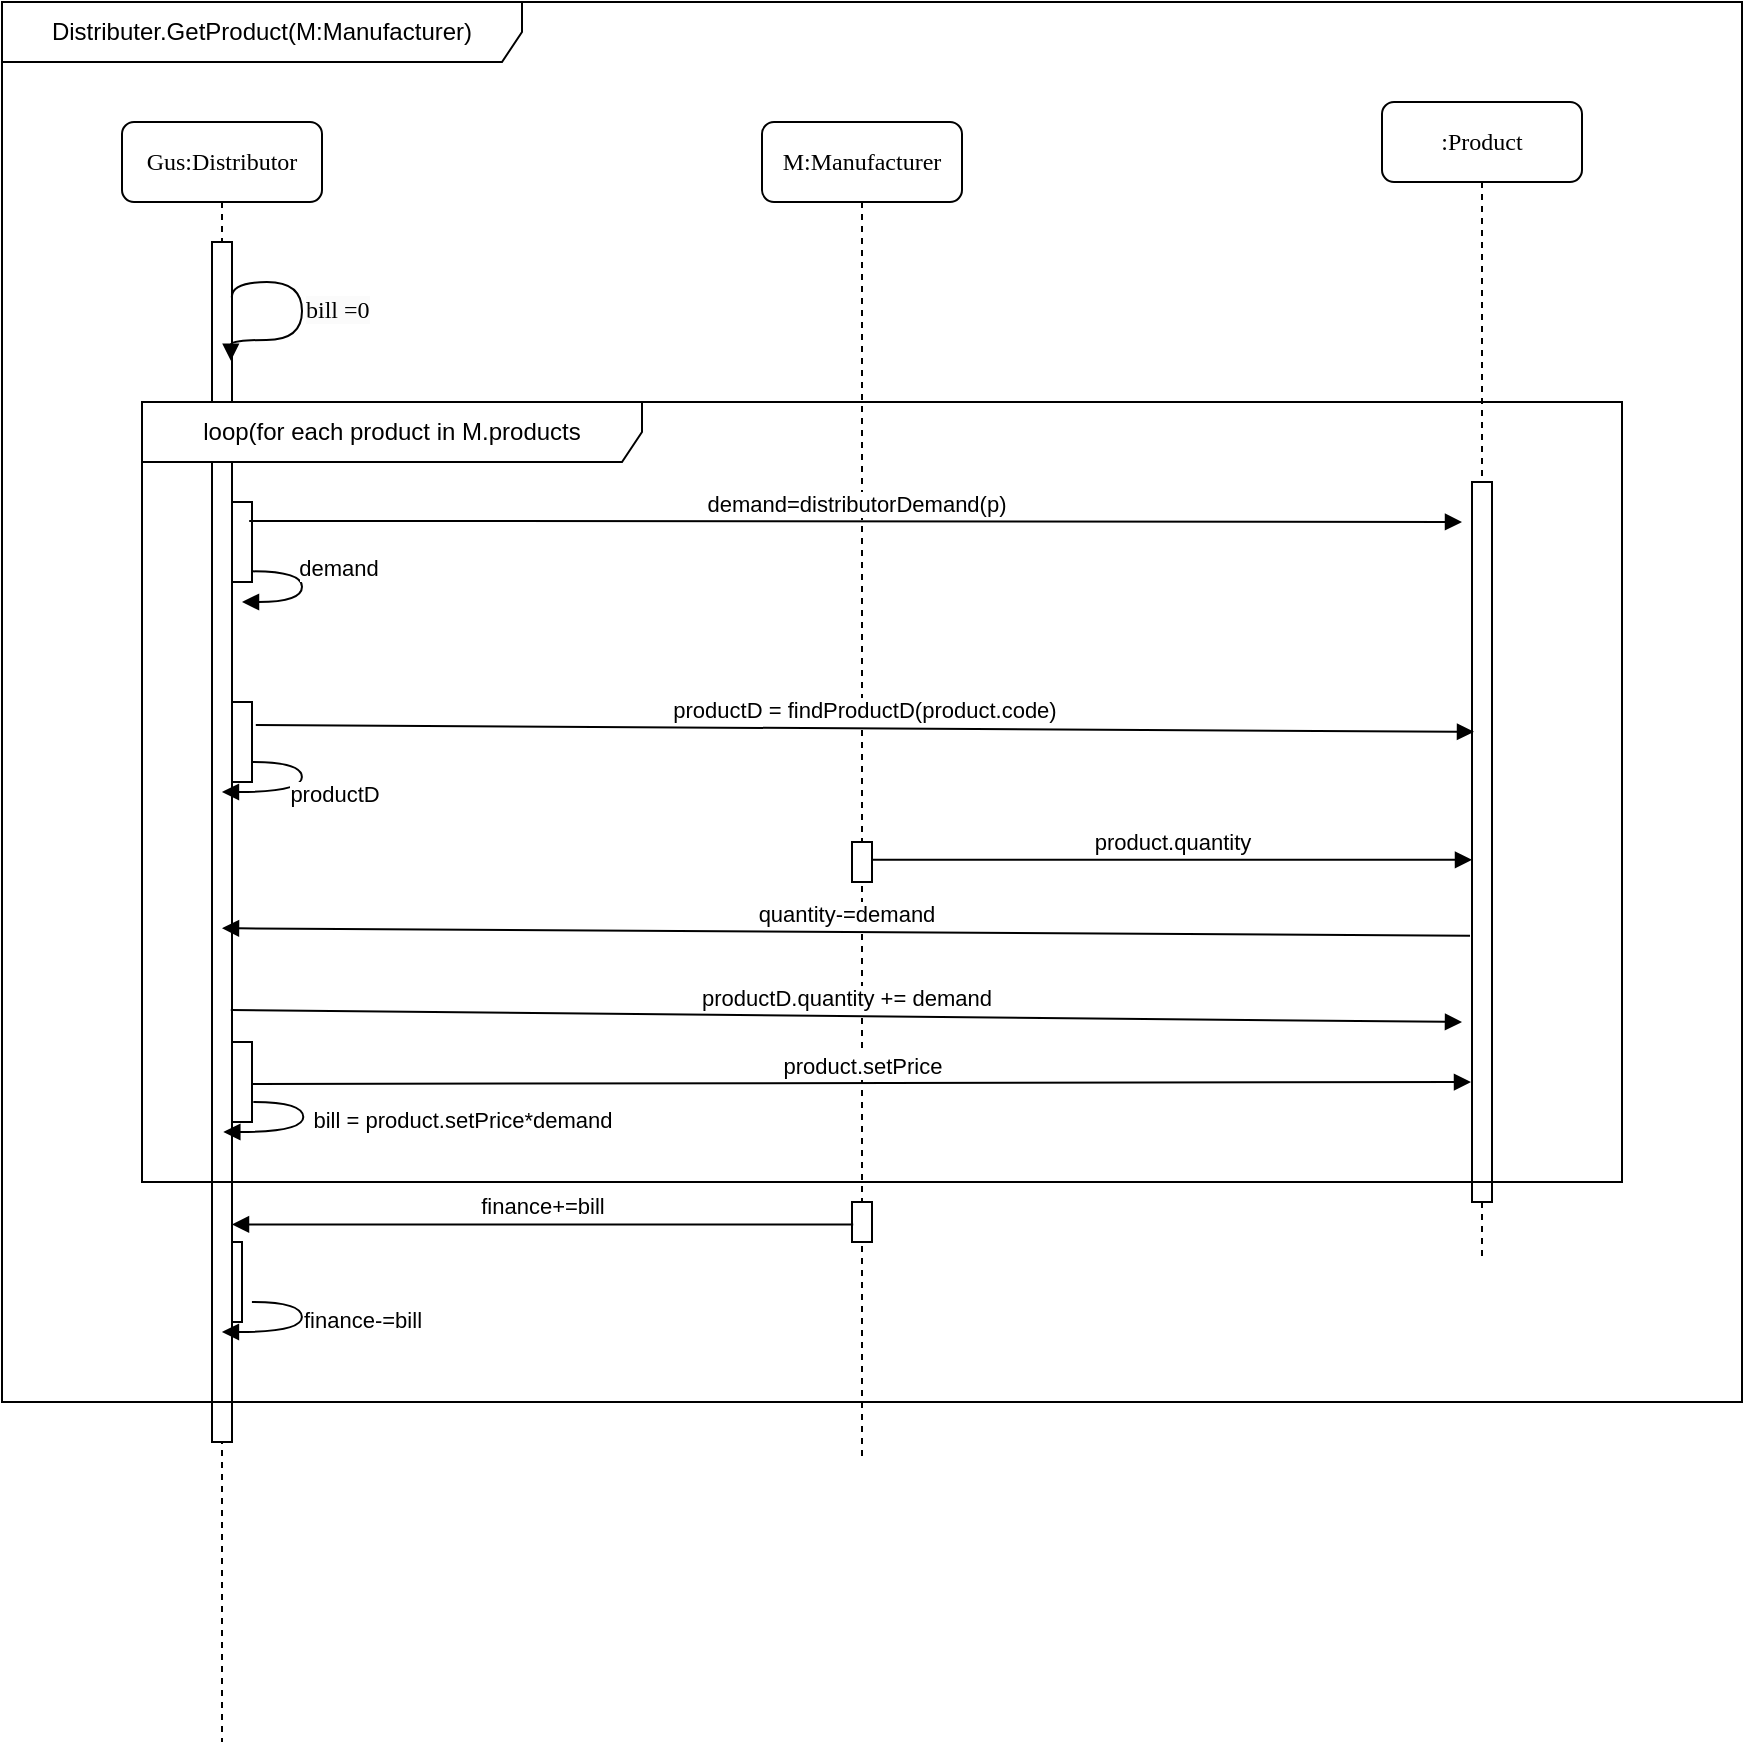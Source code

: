 <mxfile version="22.0.0" type="device">
  <diagram name="Page-1" id="13e1069c-82ec-6db2-03f1-153e76fe0fe0">
    <mxGraphModel dx="1288" dy="621" grid="1" gridSize="10" guides="1" tooltips="1" connect="1" arrows="1" fold="1" page="1" pageScale="1" pageWidth="1100" pageHeight="850" background="none" math="0" shadow="0">
      <root>
        <mxCell id="0" />
        <mxCell id="1" parent="0" />
        <mxCell id="7baba1c4bc27f4b0-2" value="M:Manufacturer" style="shape=umlLifeline;perimeter=lifelinePerimeter;whiteSpace=wrap;html=1;container=1;collapsible=0;recursiveResize=0;outlineConnect=0;rounded=1;shadow=0;comic=0;labelBackgroundColor=none;strokeWidth=1;fontFamily=Verdana;fontSize=12;align=center;" parent="1" vertex="1">
          <mxGeometry x="420" y="80" width="100" height="670" as="geometry" />
        </mxCell>
        <mxCell id="7baba1c4bc27f4b0-13" value="" style="html=1;points=[];perimeter=orthogonalPerimeter;rounded=0;shadow=0;comic=0;labelBackgroundColor=none;strokeWidth=1;fontFamily=Verdana;fontSize=12;align=center;" parent="7baba1c4bc27f4b0-2" vertex="1">
          <mxGeometry x="45" y="360" width="10" height="20" as="geometry" />
        </mxCell>
        <mxCell id="7baba1c4bc27f4b0-3" value=":Product" style="shape=umlLifeline;perimeter=lifelinePerimeter;whiteSpace=wrap;html=1;container=1;collapsible=0;recursiveResize=0;outlineConnect=0;rounded=1;shadow=0;comic=0;labelBackgroundColor=none;strokeWidth=1;fontFamily=Verdana;fontSize=12;align=center;" parent="1" vertex="1">
          <mxGeometry x="730" y="70" width="100" height="580" as="geometry" />
        </mxCell>
        <mxCell id="7baba1c4bc27f4b0-10" value="" style="html=1;points=[];perimeter=orthogonalPerimeter;rounded=0;shadow=0;comic=0;labelBackgroundColor=none;strokeWidth=1;fontFamily=Verdana;fontSize=12;align=center;" parent="7baba1c4bc27f4b0-3" vertex="1">
          <mxGeometry x="45" y="190" width="10" height="360" as="geometry" />
        </mxCell>
        <mxCell id="7baba1c4bc27f4b0-8" value="Gus:Distributor" style="shape=umlLifeline;perimeter=lifelinePerimeter;whiteSpace=wrap;html=1;container=1;collapsible=0;recursiveResize=0;outlineConnect=0;rounded=1;shadow=0;comic=0;labelBackgroundColor=none;strokeWidth=1;fontFamily=Verdana;fontSize=12;align=center;size=40;" parent="1" vertex="1">
          <mxGeometry x="100" y="80" width="100" height="810" as="geometry" />
        </mxCell>
        <mxCell id="7baba1c4bc27f4b0-9" value="" style="html=1;points=[];perimeter=orthogonalPerimeter;rounded=0;shadow=0;comic=0;labelBackgroundColor=none;strokeWidth=1;fontFamily=Verdana;fontSize=12;align=center;" parent="7baba1c4bc27f4b0-8" vertex="1">
          <mxGeometry x="45" y="60" width="10" height="600" as="geometry" />
        </mxCell>
        <mxCell id="7yfPOh46jEXnV3EmBhoG-5" value="" style="html=1;verticalAlign=bottom;endArrow=block;labelBackgroundColor=none;fontFamily=Verdana;fontSize=12;elbow=vertical;edgeStyle=orthogonalEdgeStyle;curved=1;exitX=0.989;exitY=0.046;exitPerimeter=0;exitDx=0;exitDy=0;entryX=0.944;entryY=0.099;entryDx=0;entryDy=0;entryPerimeter=0;" edge="1" parent="7baba1c4bc27f4b0-8" source="7baba1c4bc27f4b0-9" target="7baba1c4bc27f4b0-9">
          <mxGeometry relative="1" as="geometry">
            <mxPoint x="66" y="80.5" as="sourcePoint" />
            <mxPoint x="60" y="119.5" as="targetPoint" />
            <Array as="points">
              <mxPoint x="55" y="80" />
              <mxPoint x="90" y="80" />
              <mxPoint x="90" y="109" />
            </Array>
          </mxGeometry>
        </mxCell>
        <mxCell id="7yfPOh46jEXnV3EmBhoG-7" value="" style="html=1;points=[];perimeter=orthogonalPerimeter;rounded=0;shadow=0;comic=0;labelBackgroundColor=none;strokeWidth=1;fontFamily=Verdana;fontSize=12;align=center;" vertex="1" parent="7baba1c4bc27f4b0-8">
          <mxGeometry x="55" y="190" width="10" height="40" as="geometry" />
        </mxCell>
        <mxCell id="7yfPOh46jEXnV3EmBhoG-8" value="" style="html=1;verticalAlign=bottom;endArrow=block;labelBackgroundColor=none;fontFamily=Verdana;fontSize=12;elbow=vertical;edgeStyle=orthogonalEdgeStyle;curved=1;exitX=1.028;exitY=0.867;exitPerimeter=0;exitDx=0;exitDy=0;" edge="1" parent="7baba1c4bc27f4b0-8" source="7yfPOh46jEXnV3EmBhoG-7">
          <mxGeometry x="-0.335" y="64" relative="1" as="geometry">
            <mxPoint x="70.333" y="275.5" as="sourcePoint" />
            <mxPoint x="60" y="240" as="targetPoint" />
            <Array as="points">
              <mxPoint x="90" y="225" />
              <mxPoint x="90" y="240" />
            </Array>
            <mxPoint x="-14" y="-41" as="offset" />
          </mxGeometry>
        </mxCell>
        <mxCell id="7yfPOh46jEXnV3EmBhoG-10" value="demand" style="edgeLabel;html=1;align=center;verticalAlign=middle;resizable=0;points=[];" vertex="1" connectable="0" parent="7yfPOh46jEXnV3EmBhoG-8">
          <mxGeometry x="0.06" y="-2" relative="1" as="geometry">
            <mxPoint x="20" y="-14" as="offset" />
          </mxGeometry>
        </mxCell>
        <mxCell id="7yfPOh46jEXnV3EmBhoG-26" value="" style="html=1;points=[];perimeter=orthogonalPerimeter;rounded=0;shadow=0;comic=0;labelBackgroundColor=none;strokeWidth=1;fontFamily=Verdana;fontSize=12;align=center;" vertex="1" parent="7baba1c4bc27f4b0-8">
          <mxGeometry x="55" y="290" width="10" height="40" as="geometry" />
        </mxCell>
        <mxCell id="7yfPOh46jEXnV3EmBhoG-32" value="" style="html=1;points=[];perimeter=orthogonalPerimeter;rounded=0;shadow=0;comic=0;labelBackgroundColor=none;strokeWidth=1;fontFamily=Verdana;fontSize=12;align=center;" vertex="1" parent="7baba1c4bc27f4b0-8">
          <mxGeometry x="55" y="460" width="10" height="40" as="geometry" />
        </mxCell>
        <mxCell id="7yfPOh46jEXnV3EmBhoG-41" value="" style="html=1;points=[];perimeter=orthogonalPerimeter;rounded=0;shadow=0;comic=0;labelBackgroundColor=none;strokeWidth=1;fontFamily=Verdana;fontSize=12;align=center;" vertex="1" parent="7baba1c4bc27f4b0-8">
          <mxGeometry x="55" y="560" width="5" height="40" as="geometry" />
        </mxCell>
        <mxCell id="b2o2zWLgsq3m6Dm1KJdG-2" value="Distributer.GetProduct(M:Manufacturer)" style="shape=umlFrame;whiteSpace=wrap;html=1;pointerEvents=0;width=260;height=30;" parent="1" vertex="1">
          <mxGeometry x="40" y="20" width="870" height="700" as="geometry" />
        </mxCell>
        <mxCell id="7yfPOh46jEXnV3EmBhoG-1" value="loop(for each product in M.products" style="shape=umlFrame;whiteSpace=wrap;html=1;pointerEvents=0;width=250;height=30;" vertex="1" parent="1">
          <mxGeometry x="110" y="220" width="740" height="390" as="geometry" />
        </mxCell>
        <mxCell id="7yfPOh46jEXnV3EmBhoG-3" value="&lt;span style=&quot;color: rgb(0, 0, 0); font-family: Verdana; font-size: 12px; font-style: normal; font-variant-ligatures: normal; font-variant-caps: normal; font-weight: 400; letter-spacing: normal; orphans: 2; text-align: center; text-indent: 0px; text-transform: none; widows: 2; word-spacing: 0px; -webkit-text-stroke-width: 0px; background-color: rgb(251, 251, 251); text-decoration-thickness: initial; text-decoration-style: initial; text-decoration-color: initial; float: none; display: inline !important;&quot;&gt;bill =0&lt;br&gt;&lt;br&gt;&lt;/span&gt;" style="text;whiteSpace=wrap;html=1;" vertex="1" parent="1">
          <mxGeometry x="190" y="160" width="80" height="40" as="geometry" />
        </mxCell>
        <mxCell id="7yfPOh46jEXnV3EmBhoG-9" value="demand=distributorDemand(p)" style="html=1;verticalAlign=bottom;endArrow=block;curved=0;rounded=0;exitX=0.859;exitY=0.236;exitDx=0;exitDy=0;exitPerimeter=0;" edge="1" parent="1" source="7yfPOh46jEXnV3EmBhoG-7">
          <mxGeometry width="80" relative="1" as="geometry">
            <mxPoint x="160" y="310" as="sourcePoint" />
            <mxPoint x="770" y="280" as="targetPoint" />
          </mxGeometry>
        </mxCell>
        <mxCell id="7yfPOh46jEXnV3EmBhoG-16" value="quantity-=demand" style="html=1;verticalAlign=bottom;endArrow=block;curved=0;rounded=0;exitX=0.21;exitY=0.907;exitDx=0;exitDy=0;exitPerimeter=0;entryX=0.81;entryY=0.745;entryDx=0;entryDy=0;entryPerimeter=0;" edge="1" parent="1">
          <mxGeometry width="80" relative="1" as="geometry">
            <mxPoint x="774.0" y="486.89" as="sourcePoint" />
            <mxPoint x="150.0" y="483.1" as="targetPoint" />
          </mxGeometry>
        </mxCell>
        <mxCell id="7yfPOh46jEXnV3EmBhoG-21" value="product.quantity" style="html=1;verticalAlign=bottom;endArrow=block;curved=0;rounded=0;exitX=1.031;exitY=0.444;exitDx=0;exitDy=0;exitPerimeter=0;" edge="1" parent="1" source="7baba1c4bc27f4b0-13" target="7baba1c4bc27f4b0-10">
          <mxGeometry width="80" relative="1" as="geometry">
            <mxPoint x="410" y="520" as="sourcePoint" />
            <mxPoint x="490" y="520" as="targetPoint" />
          </mxGeometry>
        </mxCell>
        <mxCell id="7yfPOh46jEXnV3EmBhoG-22" value="productD.quantity += demand" style="html=1;verticalAlign=bottom;endArrow=block;curved=0;rounded=0;exitX=0.94;exitY=0.64;exitDx=0;exitDy=0;exitPerimeter=0;" edge="1" parent="1" source="7baba1c4bc27f4b0-9">
          <mxGeometry width="80" relative="1" as="geometry">
            <mxPoint x="410" y="380" as="sourcePoint" />
            <mxPoint x="770" y="530" as="targetPoint" />
          </mxGeometry>
        </mxCell>
        <mxCell id="7yfPOh46jEXnV3EmBhoG-23" value="" style="html=1;verticalAlign=bottom;endArrow=block;labelBackgroundColor=none;fontFamily=Verdana;fontSize=12;elbow=vertical;edgeStyle=orthogonalEdgeStyle;curved=1;exitX=1.028;exitY=0.867;exitPerimeter=0;exitDx=0;exitDy=0;entryX=0.5;entryY=0.367;entryDx=0;entryDy=0;entryPerimeter=0;" edge="1" parent="1">
          <mxGeometry x="-0.335" y="64" relative="1" as="geometry">
            <mxPoint x="165.66" y="570" as="sourcePoint" />
            <mxPoint x="150.66" y="585" as="targetPoint" />
            <Array as="points">
              <mxPoint x="190.66" y="570" />
              <mxPoint x="190.66" y="585" />
            </Array>
            <mxPoint x="-14" y="-41" as="offset" />
          </mxGeometry>
        </mxCell>
        <mxCell id="7yfPOh46jEXnV3EmBhoG-24" value="bill = product.setPrice*demand" style="edgeLabel;html=1;align=center;verticalAlign=middle;resizable=0;points=[];" vertex="1" connectable="0" parent="7yfPOh46jEXnV3EmBhoG-23">
          <mxGeometry x="0.06" y="-2" relative="1" as="geometry">
            <mxPoint x="82" y="-4" as="offset" />
          </mxGeometry>
        </mxCell>
        <mxCell id="7yfPOh46jEXnV3EmBhoG-29" value="productD = findProductD(product.code)" style="html=1;verticalAlign=bottom;endArrow=block;curved=0;rounded=0;exitX=1.19;exitY=0.288;exitDx=0;exitDy=0;exitPerimeter=0;entryX=0.1;entryY=0.347;entryDx=0;entryDy=0;entryPerimeter=0;" edge="1" parent="1" source="7yfPOh46jEXnV3EmBhoG-26" target="7baba1c4bc27f4b0-10">
          <mxGeometry width="80" relative="1" as="geometry">
            <mxPoint x="410" y="380" as="sourcePoint" />
            <mxPoint x="490" y="380" as="targetPoint" />
          </mxGeometry>
        </mxCell>
        <mxCell id="7yfPOh46jEXnV3EmBhoG-33" value="product.setPrice" style="html=1;verticalAlign=bottom;endArrow=block;curved=0;rounded=0;exitX=1.19;exitY=0.288;exitDx=0;exitDy=0;exitPerimeter=0;entryX=0.1;entryY=0.347;entryDx=0;entryDy=0;entryPerimeter=0;" edge="1" parent="1">
          <mxGeometry width="80" relative="1" as="geometry">
            <mxPoint x="165.5" y="561" as="sourcePoint" />
            <mxPoint x="774.5" y="560" as="targetPoint" />
          </mxGeometry>
        </mxCell>
        <mxCell id="7yfPOh46jEXnV3EmBhoG-34" value="" style="html=1;verticalAlign=bottom;endArrow=block;labelBackgroundColor=none;fontFamily=Verdana;fontSize=12;elbow=vertical;edgeStyle=orthogonalEdgeStyle;curved=1;exitX=1.028;exitY=0.867;exitPerimeter=0;exitDx=0;exitDy=0;entryX=0.5;entryY=0.367;entryDx=0;entryDy=0;entryPerimeter=0;" edge="1" parent="1">
          <mxGeometry x="-0.335" y="64" relative="1" as="geometry">
            <mxPoint x="164.97" y="400" as="sourcePoint" />
            <mxPoint x="149.97" y="415" as="targetPoint" />
            <Array as="points">
              <mxPoint x="189.97" y="400" />
              <mxPoint x="189.97" y="415" />
            </Array>
            <mxPoint x="-14" y="-41" as="offset" />
          </mxGeometry>
        </mxCell>
        <mxCell id="7yfPOh46jEXnV3EmBhoG-35" value="productD&lt;br&gt;" style="edgeLabel;html=1;align=center;verticalAlign=middle;resizable=0;points=[];" vertex="1" connectable="0" parent="7yfPOh46jEXnV3EmBhoG-34">
          <mxGeometry x="0.06" y="-2" relative="1" as="geometry">
            <mxPoint x="18" y="3" as="offset" />
          </mxGeometry>
        </mxCell>
        <mxCell id="7yfPOh46jEXnV3EmBhoG-37" value="" style="html=1;points=[];perimeter=orthogonalPerimeter;rounded=0;shadow=0;comic=0;labelBackgroundColor=none;strokeWidth=1;fontFamily=Verdana;fontSize=12;align=center;" vertex="1" parent="1">
          <mxGeometry x="465" y="620" width="10" height="20" as="geometry" />
        </mxCell>
        <mxCell id="7yfPOh46jEXnV3EmBhoG-40" value="finance+=bill" style="html=1;verticalAlign=bottom;endArrow=block;curved=0;rounded=0;exitX=0.06;exitY=0.56;exitDx=0;exitDy=0;exitPerimeter=0;" edge="1" parent="1" source="7yfPOh46jEXnV3EmBhoG-37" target="7baba1c4bc27f4b0-9">
          <mxGeometry width="80" relative="1" as="geometry">
            <mxPoint x="450" y="350" as="sourcePoint" />
            <mxPoint x="160" y="631" as="targetPoint" />
            <mxPoint as="offset" />
          </mxGeometry>
        </mxCell>
        <mxCell id="7yfPOh46jEXnV3EmBhoG-42" value="" style="html=1;verticalAlign=bottom;endArrow=block;labelBackgroundColor=none;fontFamily=Verdana;fontSize=12;elbow=vertical;edgeStyle=orthogonalEdgeStyle;curved=1;exitX=1.028;exitY=0.867;exitPerimeter=0;exitDx=0;exitDy=0;entryX=0.5;entryY=0.367;entryDx=0;entryDy=0;entryPerimeter=0;" edge="1" parent="1">
          <mxGeometry x="-0.335" y="64" relative="1" as="geometry">
            <mxPoint x="164.96" y="670" as="sourcePoint" />
            <mxPoint x="149.96" y="685" as="targetPoint" />
            <Array as="points">
              <mxPoint x="189.96" y="670" />
              <mxPoint x="189.96" y="685" />
            </Array>
            <mxPoint x="-14" y="-41" as="offset" />
          </mxGeometry>
        </mxCell>
        <mxCell id="7yfPOh46jEXnV3EmBhoG-43" value="finance-=bill" style="edgeLabel;html=1;align=center;verticalAlign=middle;resizable=0;points=[];" vertex="1" connectable="0" parent="7yfPOh46jEXnV3EmBhoG-42">
          <mxGeometry x="0.06" y="-2" relative="1" as="geometry">
            <mxPoint x="32" y="-4" as="offset" />
          </mxGeometry>
        </mxCell>
      </root>
    </mxGraphModel>
  </diagram>
</mxfile>
